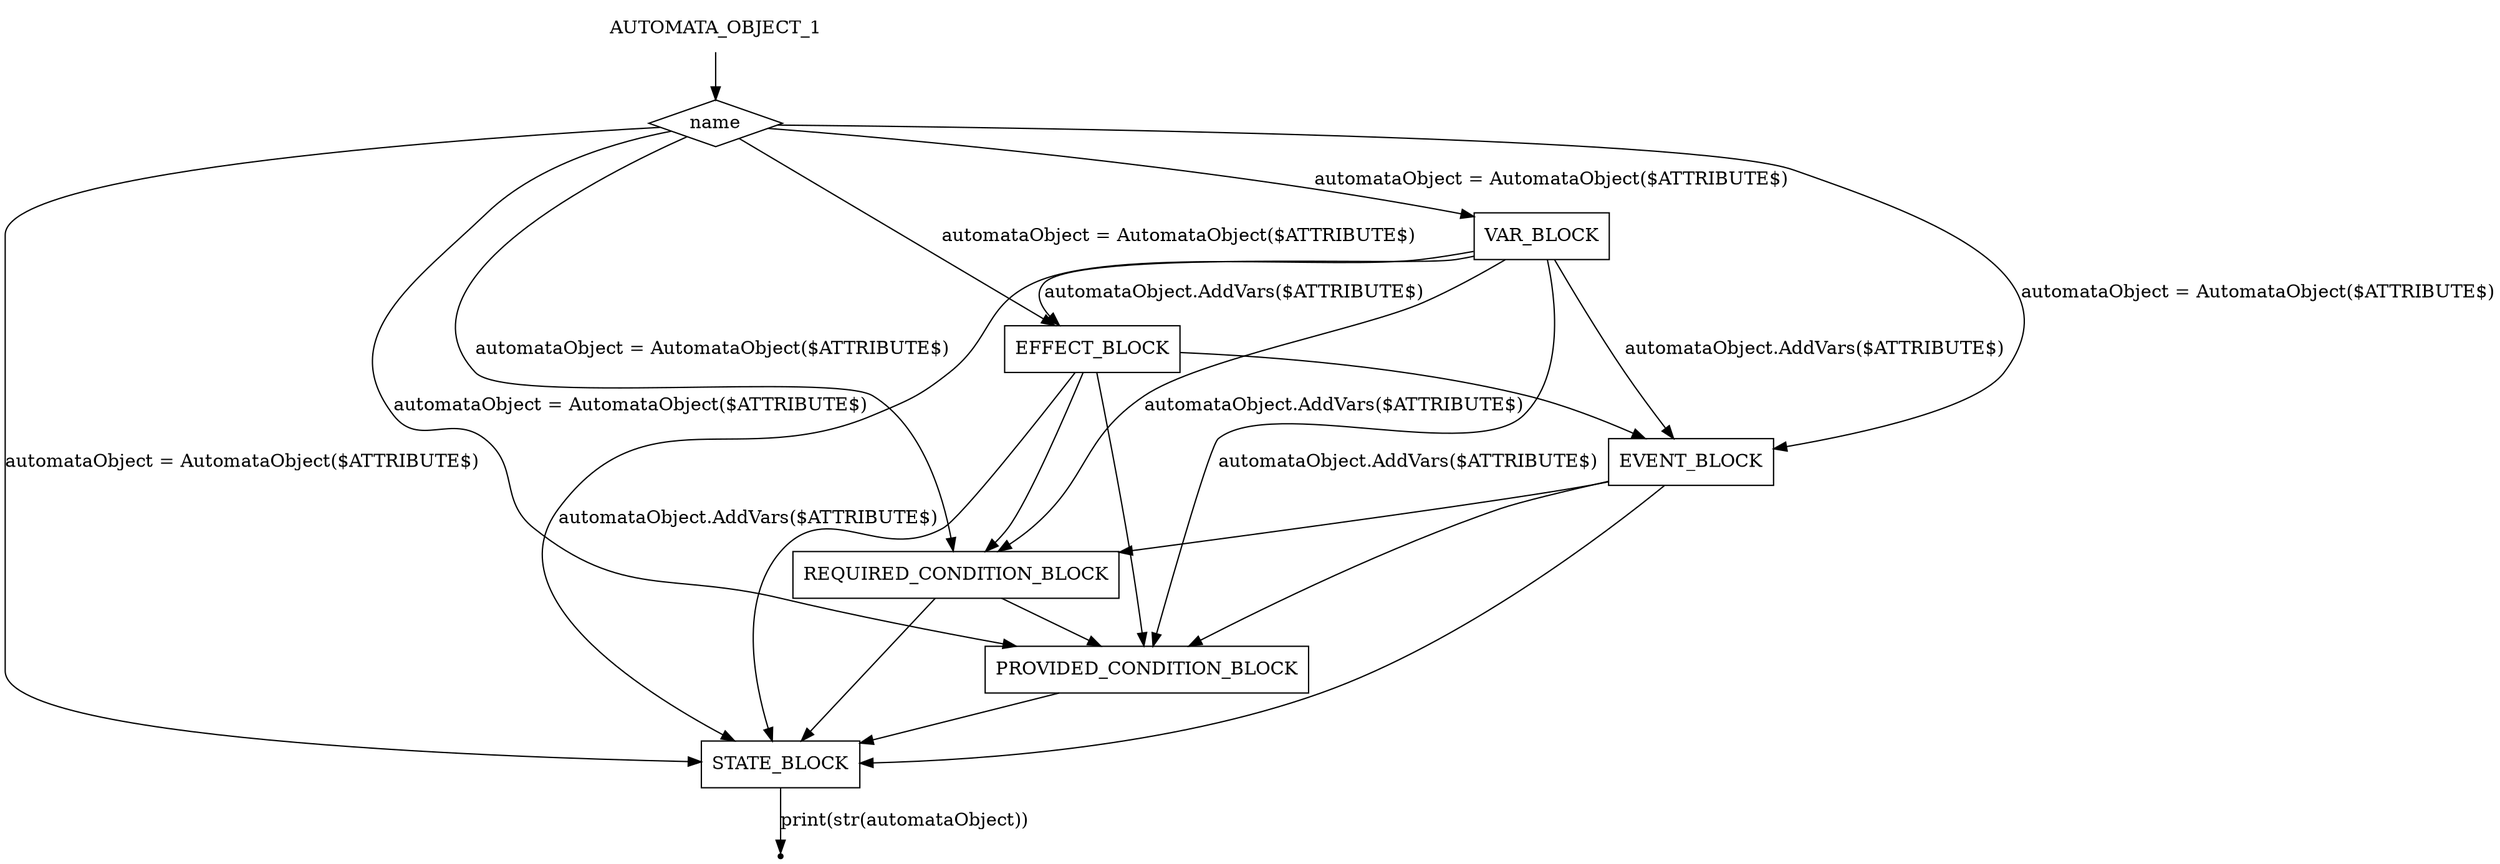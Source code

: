 digraph AUTOMATA_OBJECT_1 {
    start [label=AUTOMATA_OBJECT_1 shape=plaintext]
    A [label=name shape=diamond]
    B [label=VAR_BLOCK shape=box]
    C [label=EFFECT_BLOCK shape=box]
    D [label=EVENT_BLOCK shape=box]
    F [label=STATE_BLOCK shape=box]
    E [label=REQUIRED_CONDITION_BLOCK shape=box]
    G [label=PROVIDED_CONDITION_BLOCK shape=box]
    end [label="" shape=point]
    start -> A
    A -> B [label="automataObject = AutomataObject($ATTRIBUTE$)"]
    A -> C [label="automataObject = AutomataObject($ATTRIBUTE$)"]
    A -> D [label="automataObject = AutomataObject($ATTRIBUTE$)"]
    A -> F [label="automataObject = AutomataObject($ATTRIBUTE$)"]
    A -> E [label="automataObject = AutomataObject($ATTRIBUTE$)"]
    A -> G [label="automataObject = AutomataObject($ATTRIBUTE$)"]
    B -> C [label="automataObject.AddVars($ATTRIBUTE$)"]
    B -> D [label="automataObject.AddVars($ATTRIBUTE$)"]
    B -> F [label="automataObject.AddVars($ATTRIBUTE$)"]
    B -> E [label="automataObject.AddVars($ATTRIBUTE$)"]
    B -> G [label="automataObject.AddVars($ATTRIBUTE$)"]
    C -> D
    C -> F
    C -> G
    C -> E
    D -> F
    D -> E
    D -> G
    E -> G
    E -> F
    G -> F
    F -> end [label="print(str(automataObject))"]
}
